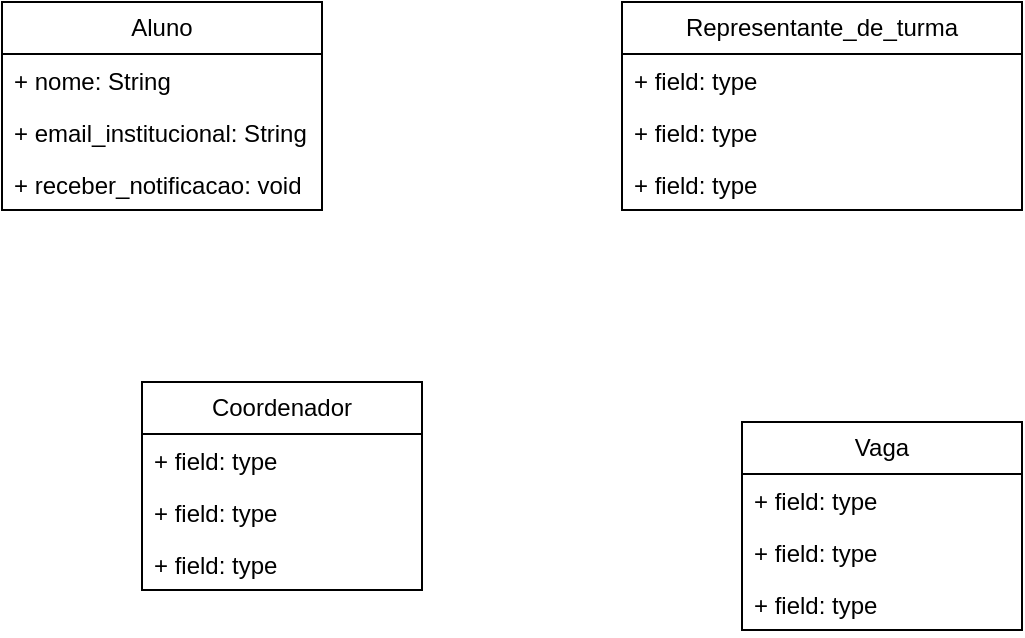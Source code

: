 <mxfile version="26.2.8">
  <diagram id="C5RBs43oDa-KdzZeNtuy" name="Page-1">
    <mxGraphModel dx="530" dy="209" grid="1" gridSize="10" guides="1" tooltips="1" connect="1" arrows="1" fold="1" page="1" pageScale="1" pageWidth="827" pageHeight="1169" math="0" shadow="0">
      <root>
        <mxCell id="WIyWlLk6GJQsqaUBKTNV-0" />
        <mxCell id="WIyWlLk6GJQsqaUBKTNV-1" parent="WIyWlLk6GJQsqaUBKTNV-0" />
        <mxCell id="9p0Nrxah6cf1eDsS3qFp-1" value="Aluno" style="swimlane;fontStyle=0;childLayout=stackLayout;horizontal=1;startSize=26;fillColor=none;horizontalStack=0;resizeParent=1;resizeParentMax=0;resizeLast=0;collapsible=1;marginBottom=0;whiteSpace=wrap;html=1;" vertex="1" parent="WIyWlLk6GJQsqaUBKTNV-1">
          <mxGeometry x="110" y="60" width="160" height="104" as="geometry" />
        </mxCell>
        <mxCell id="9p0Nrxah6cf1eDsS3qFp-2" value="+ nome: String" style="text;strokeColor=none;fillColor=none;align=left;verticalAlign=top;spacingLeft=4;spacingRight=4;overflow=hidden;rotatable=0;points=[[0,0.5],[1,0.5]];portConstraint=eastwest;whiteSpace=wrap;html=1;" vertex="1" parent="9p0Nrxah6cf1eDsS3qFp-1">
          <mxGeometry y="26" width="160" height="26" as="geometry" />
        </mxCell>
        <mxCell id="9p0Nrxah6cf1eDsS3qFp-3" value="+ email_institucional: String&amp;nbsp;" style="text;strokeColor=none;fillColor=none;align=left;verticalAlign=top;spacingLeft=4;spacingRight=4;overflow=hidden;rotatable=0;points=[[0,0.5],[1,0.5]];portConstraint=eastwest;whiteSpace=wrap;html=1;" vertex="1" parent="9p0Nrxah6cf1eDsS3qFp-1">
          <mxGeometry y="52" width="160" height="26" as="geometry" />
        </mxCell>
        <mxCell id="9p0Nrxah6cf1eDsS3qFp-4" value="+ receber_notificacao: void&amp;nbsp;" style="text;strokeColor=none;fillColor=none;align=left;verticalAlign=top;spacingLeft=4;spacingRight=4;overflow=hidden;rotatable=0;points=[[0,0.5],[1,0.5]];portConstraint=eastwest;whiteSpace=wrap;html=1;" vertex="1" parent="9p0Nrxah6cf1eDsS3qFp-1">
          <mxGeometry y="78" width="160" height="26" as="geometry" />
        </mxCell>
        <mxCell id="9p0Nrxah6cf1eDsS3qFp-5" value="Representante_de_turma" style="swimlane;fontStyle=0;childLayout=stackLayout;horizontal=1;startSize=26;fillColor=none;horizontalStack=0;resizeParent=1;resizeParentMax=0;resizeLast=0;collapsible=1;marginBottom=0;whiteSpace=wrap;html=1;" vertex="1" parent="WIyWlLk6GJQsqaUBKTNV-1">
          <mxGeometry x="420" y="60" width="200" height="104" as="geometry" />
        </mxCell>
        <mxCell id="9p0Nrxah6cf1eDsS3qFp-6" value="+ field: type" style="text;strokeColor=none;fillColor=none;align=left;verticalAlign=top;spacingLeft=4;spacingRight=4;overflow=hidden;rotatable=0;points=[[0,0.5],[1,0.5]];portConstraint=eastwest;whiteSpace=wrap;html=1;" vertex="1" parent="9p0Nrxah6cf1eDsS3qFp-5">
          <mxGeometry y="26" width="200" height="26" as="geometry" />
        </mxCell>
        <mxCell id="9p0Nrxah6cf1eDsS3qFp-7" value="+ field: type" style="text;strokeColor=none;fillColor=none;align=left;verticalAlign=top;spacingLeft=4;spacingRight=4;overflow=hidden;rotatable=0;points=[[0,0.5],[1,0.5]];portConstraint=eastwest;whiteSpace=wrap;html=1;" vertex="1" parent="9p0Nrxah6cf1eDsS3qFp-5">
          <mxGeometry y="52" width="200" height="26" as="geometry" />
        </mxCell>
        <mxCell id="9p0Nrxah6cf1eDsS3qFp-8" value="+ field: type" style="text;strokeColor=none;fillColor=none;align=left;verticalAlign=top;spacingLeft=4;spacingRight=4;overflow=hidden;rotatable=0;points=[[0,0.5],[1,0.5]];portConstraint=eastwest;whiteSpace=wrap;html=1;" vertex="1" parent="9p0Nrxah6cf1eDsS3qFp-5">
          <mxGeometry y="78" width="200" height="26" as="geometry" />
        </mxCell>
        <mxCell id="9p0Nrxah6cf1eDsS3qFp-14" value="Coordenador" style="swimlane;fontStyle=0;childLayout=stackLayout;horizontal=1;startSize=26;fillColor=none;horizontalStack=0;resizeParent=1;resizeParentMax=0;resizeLast=0;collapsible=1;marginBottom=0;whiteSpace=wrap;html=1;" vertex="1" parent="WIyWlLk6GJQsqaUBKTNV-1">
          <mxGeometry x="180" y="250" width="140" height="104" as="geometry" />
        </mxCell>
        <mxCell id="9p0Nrxah6cf1eDsS3qFp-15" value="+ field: type" style="text;strokeColor=none;fillColor=none;align=left;verticalAlign=top;spacingLeft=4;spacingRight=4;overflow=hidden;rotatable=0;points=[[0,0.5],[1,0.5]];portConstraint=eastwest;whiteSpace=wrap;html=1;" vertex="1" parent="9p0Nrxah6cf1eDsS3qFp-14">
          <mxGeometry y="26" width="140" height="26" as="geometry" />
        </mxCell>
        <mxCell id="9p0Nrxah6cf1eDsS3qFp-16" value="+ field: type" style="text;strokeColor=none;fillColor=none;align=left;verticalAlign=top;spacingLeft=4;spacingRight=4;overflow=hidden;rotatable=0;points=[[0,0.5],[1,0.5]];portConstraint=eastwest;whiteSpace=wrap;html=1;" vertex="1" parent="9p0Nrxah6cf1eDsS3qFp-14">
          <mxGeometry y="52" width="140" height="26" as="geometry" />
        </mxCell>
        <mxCell id="9p0Nrxah6cf1eDsS3qFp-17" value="+ field: type" style="text;strokeColor=none;fillColor=none;align=left;verticalAlign=top;spacingLeft=4;spacingRight=4;overflow=hidden;rotatable=0;points=[[0,0.5],[1,0.5]];portConstraint=eastwest;whiteSpace=wrap;html=1;" vertex="1" parent="9p0Nrxah6cf1eDsS3qFp-14">
          <mxGeometry y="78" width="140" height="26" as="geometry" />
        </mxCell>
        <mxCell id="9p0Nrxah6cf1eDsS3qFp-18" value="Vaga" style="swimlane;fontStyle=0;childLayout=stackLayout;horizontal=1;startSize=26;fillColor=none;horizontalStack=0;resizeParent=1;resizeParentMax=0;resizeLast=0;collapsible=1;marginBottom=0;whiteSpace=wrap;html=1;" vertex="1" parent="WIyWlLk6GJQsqaUBKTNV-1">
          <mxGeometry x="480" y="270" width="140" height="104" as="geometry" />
        </mxCell>
        <mxCell id="9p0Nrxah6cf1eDsS3qFp-19" value="+ field: type" style="text;strokeColor=none;fillColor=none;align=left;verticalAlign=top;spacingLeft=4;spacingRight=4;overflow=hidden;rotatable=0;points=[[0,0.5],[1,0.5]];portConstraint=eastwest;whiteSpace=wrap;html=1;" vertex="1" parent="9p0Nrxah6cf1eDsS3qFp-18">
          <mxGeometry y="26" width="140" height="26" as="geometry" />
        </mxCell>
        <mxCell id="9p0Nrxah6cf1eDsS3qFp-20" value="+ field: type" style="text;strokeColor=none;fillColor=none;align=left;verticalAlign=top;spacingLeft=4;spacingRight=4;overflow=hidden;rotatable=0;points=[[0,0.5],[1,0.5]];portConstraint=eastwest;whiteSpace=wrap;html=1;" vertex="1" parent="9p0Nrxah6cf1eDsS3qFp-18">
          <mxGeometry y="52" width="140" height="26" as="geometry" />
        </mxCell>
        <mxCell id="9p0Nrxah6cf1eDsS3qFp-21" value="+ field: type" style="text;strokeColor=none;fillColor=none;align=left;verticalAlign=top;spacingLeft=4;spacingRight=4;overflow=hidden;rotatable=0;points=[[0,0.5],[1,0.5]];portConstraint=eastwest;whiteSpace=wrap;html=1;" vertex="1" parent="9p0Nrxah6cf1eDsS3qFp-18">
          <mxGeometry y="78" width="140" height="26" as="geometry" />
        </mxCell>
      </root>
    </mxGraphModel>
  </diagram>
</mxfile>
